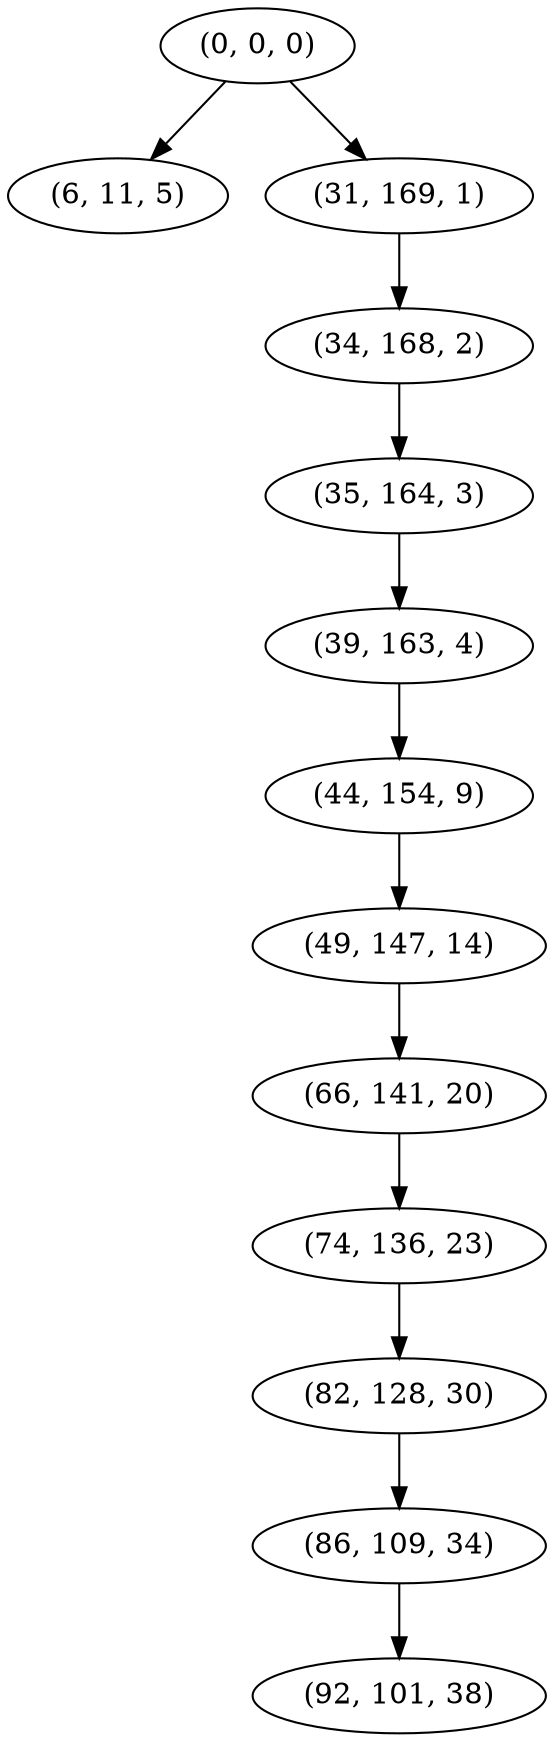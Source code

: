 digraph tree {
    "(0, 0, 0)";
    "(6, 11, 5)";
    "(31, 169, 1)";
    "(34, 168, 2)";
    "(35, 164, 3)";
    "(39, 163, 4)";
    "(44, 154, 9)";
    "(49, 147, 14)";
    "(66, 141, 20)";
    "(74, 136, 23)";
    "(82, 128, 30)";
    "(86, 109, 34)";
    "(92, 101, 38)";
    "(0, 0, 0)" -> "(6, 11, 5)";
    "(0, 0, 0)" -> "(31, 169, 1)";
    "(31, 169, 1)" -> "(34, 168, 2)";
    "(34, 168, 2)" -> "(35, 164, 3)";
    "(35, 164, 3)" -> "(39, 163, 4)";
    "(39, 163, 4)" -> "(44, 154, 9)";
    "(44, 154, 9)" -> "(49, 147, 14)";
    "(49, 147, 14)" -> "(66, 141, 20)";
    "(66, 141, 20)" -> "(74, 136, 23)";
    "(74, 136, 23)" -> "(82, 128, 30)";
    "(82, 128, 30)" -> "(86, 109, 34)";
    "(86, 109, 34)" -> "(92, 101, 38)";
}
